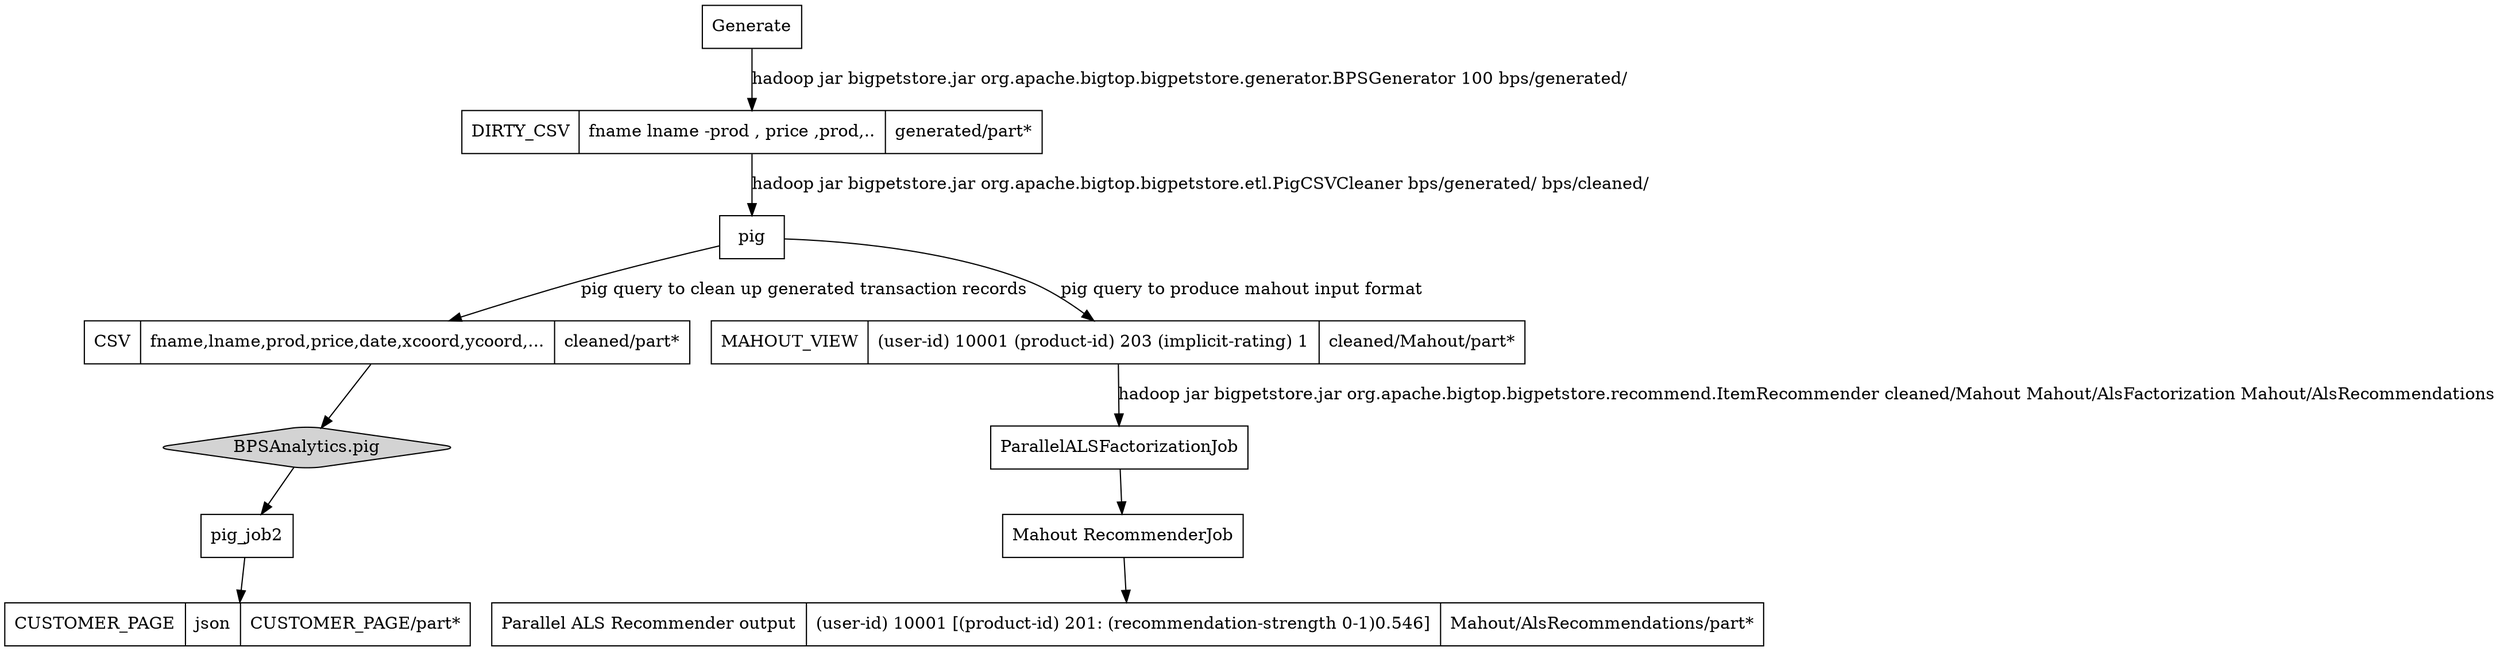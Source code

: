 /**
* Licensed to the Apache Software Foundation (ASF) under one or more
* contributor license agreements.  See the NOTICE file distributed with
* this work for additional information regarding copyright ownership.
* The ASF licenses this file to You under the Apache License, Version 2.0
* (the "License"); you may not use this file except in compliance with
* the License.  You may obtain a copy of the License at
* http://www.apache.org/licenses/LICENSE-2.0
*
* Unless required by applicable law or agreed to in writing, software
* distributed under the License is distributed on an "AS IS" BASIS,
* WITHOUT WARRANTIES OR CONDITIONS OF ANY KIND, either express or implied.
* See the License for the specific language governing permissions and
* limitations under the License.
*/
digraph bigpetstore {

   node [shape=record];


   BPSAnalytics [label="BPSAnalytics.pig" ,style="rounded, filled", shape=diamond];
   CUSTOMER_PAGE [label="CUSTOMER_PAGE|json|CUSTOMER_PAGE/part*"];
   DIRTY_CSV [label="DIRTY_CSV|fname   lname -prod , price ,prod,..|generated/part*"];
   CSV [label="CSV|fname,lname,prod,price,date,xcoord,ycoord,...|cleaned/part*"];
   MAHOUT_VIEW_INPUT [label="MAHOUT_VIEW  |  (user-id) 10001  (product-id) 203  (implicit-rating) 1 |  cleaned/Mahout/part*" ];
   MAHOUT_ALS [label="Parallel ALS Recommender output  | (user-id) 10001  [(product-id) 201: (recommendation-strength 0-1)0.546] | Mahout/AlsRecommendations/part*" ];

   Generate -> DIRTY_CSV [label="hadoop jar bigpetstore.jar org.apache.bigtop.bigpetstore.generator.BPSGenerator 100 bps/generated/"] ;
   DIRTY_CSV -> pig [label="hadoop jar bigpetstore.jar org.apache.bigtop.bigpetstore.etl.PigCSVCleaner bps/generated/ bps/cleaned/ "];

   pig -> CSV [label="pig query to clean up generated transaction records"];
   pig -> MAHOUT_VIEW_INPUT [label="pig query to produce mahout input format"];

   MAHOUT_VIEW_INPUT -> ParallelALSFactorizationJob [label="hadoop jar bigpetstore.jar org.apache.bigtop.bigpetstore.recommend.ItemRecommender cleaned/Mahout Mahout/AlsFactorization Mahout/AlsRecommendations"];
   ParallelALSFactorizationJob -> "Mahout RecommenderJob"
   "Mahout RecommenderJob" -> MAHOUT_ALS

   CSV -> BPSAnalytics;
   BPSAnalytics  -> pig_job2;
   pig_job2  -> CUSTOMER_PAGE [label=""];
}
